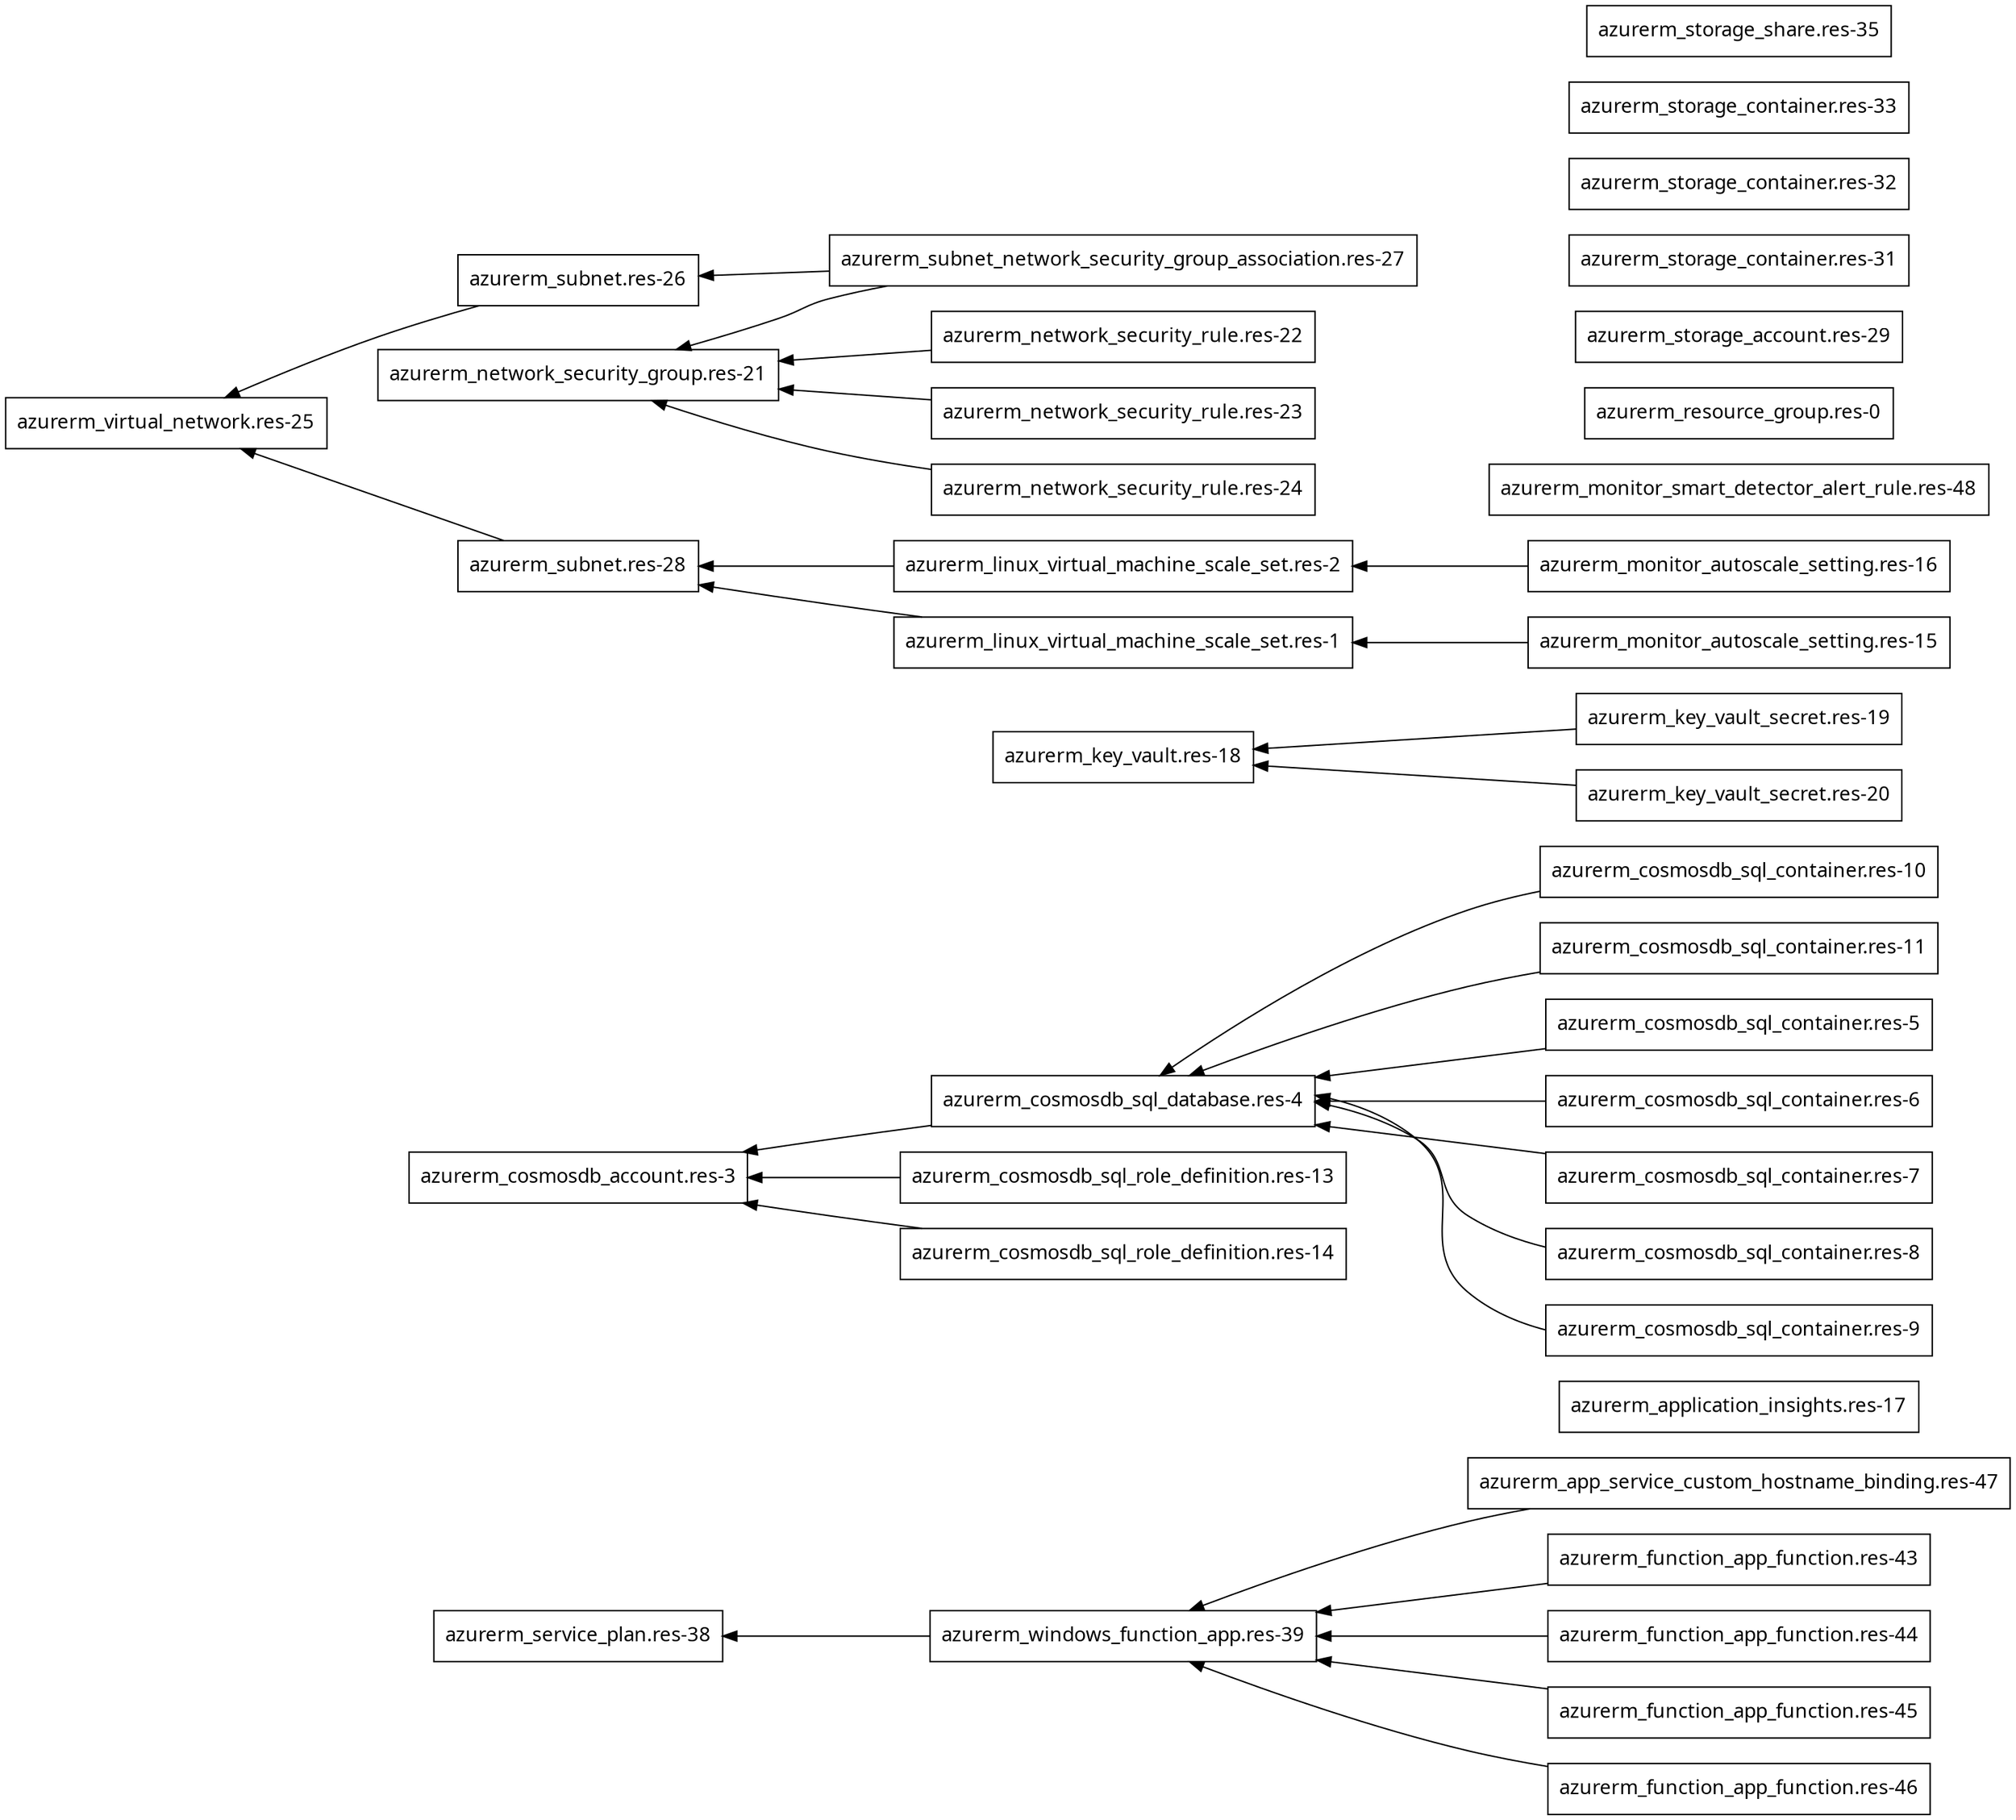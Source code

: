 digraph G {
  rankdir = "RL";
  node [shape = rect, fontname = "sans-serif"];
  "azurerm_app_service_custom_hostname_binding.res-47" [label="azurerm_app_service_custom_hostname_binding.res-47"];
  "azurerm_application_insights.res-17" [label="azurerm_application_insights.res-17"];
  "azurerm_cosmosdb_account.res-3" [label="azurerm_cosmosdb_account.res-3"];
  "azurerm_cosmosdb_sql_container.res-10" [label="azurerm_cosmosdb_sql_container.res-10"];
  "azurerm_cosmosdb_sql_container.res-11" [label="azurerm_cosmosdb_sql_container.res-11"];
  "azurerm_cosmosdb_sql_container.res-5" [label="azurerm_cosmosdb_sql_container.res-5"];
  "azurerm_cosmosdb_sql_container.res-6" [label="azurerm_cosmosdb_sql_container.res-6"];
  "azurerm_cosmosdb_sql_container.res-7" [label="azurerm_cosmosdb_sql_container.res-7"];
  "azurerm_cosmosdb_sql_container.res-8" [label="azurerm_cosmosdb_sql_container.res-8"];
  "azurerm_cosmosdb_sql_container.res-9" [label="azurerm_cosmosdb_sql_container.res-9"];
  "azurerm_cosmosdb_sql_database.res-4" [label="azurerm_cosmosdb_sql_database.res-4"];
  "azurerm_cosmosdb_sql_role_definition.res-13" [label="azurerm_cosmosdb_sql_role_definition.res-13"];
  "azurerm_cosmosdb_sql_role_definition.res-14" [label="azurerm_cosmosdb_sql_role_definition.res-14"];
  "azurerm_function_app_function.res-43" [label="azurerm_function_app_function.res-43"];
  "azurerm_function_app_function.res-44" [label="azurerm_function_app_function.res-44"];
  "azurerm_function_app_function.res-45" [label="azurerm_function_app_function.res-45"];
  "azurerm_function_app_function.res-46" [label="azurerm_function_app_function.res-46"];
  "azurerm_key_vault.res-18" [label="azurerm_key_vault.res-18"];
  "azurerm_key_vault_secret.res-19" [label="azurerm_key_vault_secret.res-19"];
  "azurerm_key_vault_secret.res-20" [label="azurerm_key_vault_secret.res-20"];
  "azurerm_linux_virtual_machine_scale_set.res-1" [label="azurerm_linux_virtual_machine_scale_set.res-1"];
  "azurerm_linux_virtual_machine_scale_set.res-2" [label="azurerm_linux_virtual_machine_scale_set.res-2"];
  "azurerm_monitor_autoscale_setting.res-15" [label="azurerm_monitor_autoscale_setting.res-15"];
  "azurerm_monitor_autoscale_setting.res-16" [label="azurerm_monitor_autoscale_setting.res-16"];
  "azurerm_monitor_smart_detector_alert_rule.res-48" [label="azurerm_monitor_smart_detector_alert_rule.res-48"];
  "azurerm_network_security_group.res-21" [label="azurerm_network_security_group.res-21"];
  "azurerm_network_security_rule.res-22" [label="azurerm_network_security_rule.res-22"];
  "azurerm_network_security_rule.res-23" [label="azurerm_network_security_rule.res-23"];
  "azurerm_network_security_rule.res-24" [label="azurerm_network_security_rule.res-24"];
  "azurerm_resource_group.res-0" [label="azurerm_resource_group.res-0"];
  "azurerm_service_plan.res-38" [label="azurerm_service_plan.res-38"];
  "azurerm_storage_account.res-29" [label="azurerm_storage_account.res-29"];
  "azurerm_storage_container.res-31" [label="azurerm_storage_container.res-31"];
  "azurerm_storage_container.res-32" [label="azurerm_storage_container.res-32"];
  "azurerm_storage_container.res-33" [label="azurerm_storage_container.res-33"];
  "azurerm_storage_share.res-35" [label="azurerm_storage_share.res-35"];
  "azurerm_subnet.res-26" [label="azurerm_subnet.res-26"];
  "azurerm_subnet.res-28" [label="azurerm_subnet.res-28"];
  "azurerm_subnet_network_security_group_association.res-27" [label="azurerm_subnet_network_security_group_association.res-27"];
  "azurerm_virtual_network.res-25" [label="azurerm_virtual_network.res-25"];
  "azurerm_windows_function_app.res-39" [label="azurerm_windows_function_app.res-39"];
  "azurerm_app_service_custom_hostname_binding.res-47" -> "azurerm_windows_function_app.res-39";
  "azurerm_cosmosdb_sql_container.res-10" -> "azurerm_cosmosdb_sql_database.res-4";
  "azurerm_cosmosdb_sql_container.res-11" -> "azurerm_cosmosdb_sql_database.res-4";
  "azurerm_cosmosdb_sql_container.res-5" -> "azurerm_cosmosdb_sql_database.res-4";
  "azurerm_cosmosdb_sql_container.res-6" -> "azurerm_cosmosdb_sql_database.res-4";
  "azurerm_cosmosdb_sql_container.res-7" -> "azurerm_cosmosdb_sql_database.res-4";
  "azurerm_cosmosdb_sql_container.res-8" -> "azurerm_cosmosdb_sql_database.res-4";
  "azurerm_cosmosdb_sql_container.res-9" -> "azurerm_cosmosdb_sql_database.res-4";
  "azurerm_cosmosdb_sql_database.res-4" -> "azurerm_cosmosdb_account.res-3";
  "azurerm_cosmosdb_sql_role_definition.res-13" -> "azurerm_cosmosdb_account.res-3";
  "azurerm_cosmosdb_sql_role_definition.res-14" -> "azurerm_cosmosdb_account.res-3";
  "azurerm_function_app_function.res-43" -> "azurerm_windows_function_app.res-39";
  "azurerm_function_app_function.res-44" -> "azurerm_windows_function_app.res-39";
  "azurerm_function_app_function.res-45" -> "azurerm_windows_function_app.res-39";
  "azurerm_function_app_function.res-46" -> "azurerm_windows_function_app.res-39";
  "azurerm_key_vault_secret.res-19" -> "azurerm_key_vault.res-18";
  "azurerm_key_vault_secret.res-20" -> "azurerm_key_vault.res-18";
  "azurerm_linux_virtual_machine_scale_set.res-1" -> "azurerm_subnet.res-28";
  "azurerm_linux_virtual_machine_scale_set.res-2" -> "azurerm_subnet.res-28";
  "azurerm_monitor_autoscale_setting.res-15" -> "azurerm_linux_virtual_machine_scale_set.res-1";
  "azurerm_monitor_autoscale_setting.res-16" -> "azurerm_linux_virtual_machine_scale_set.res-2";
  "azurerm_network_security_rule.res-22" -> "azurerm_network_security_group.res-21";
  "azurerm_network_security_rule.res-23" -> "azurerm_network_security_group.res-21";
  "azurerm_network_security_rule.res-24" -> "azurerm_network_security_group.res-21";
  "azurerm_subnet.res-26" -> "azurerm_virtual_network.res-25";
  "azurerm_subnet.res-28" -> "azurerm_virtual_network.res-25";
  "azurerm_subnet_network_security_group_association.res-27" -> "azurerm_network_security_group.res-21";
  "azurerm_subnet_network_security_group_association.res-27" -> "azurerm_subnet.res-26";
  "azurerm_windows_function_app.res-39" -> "azurerm_service_plan.res-38";
}
